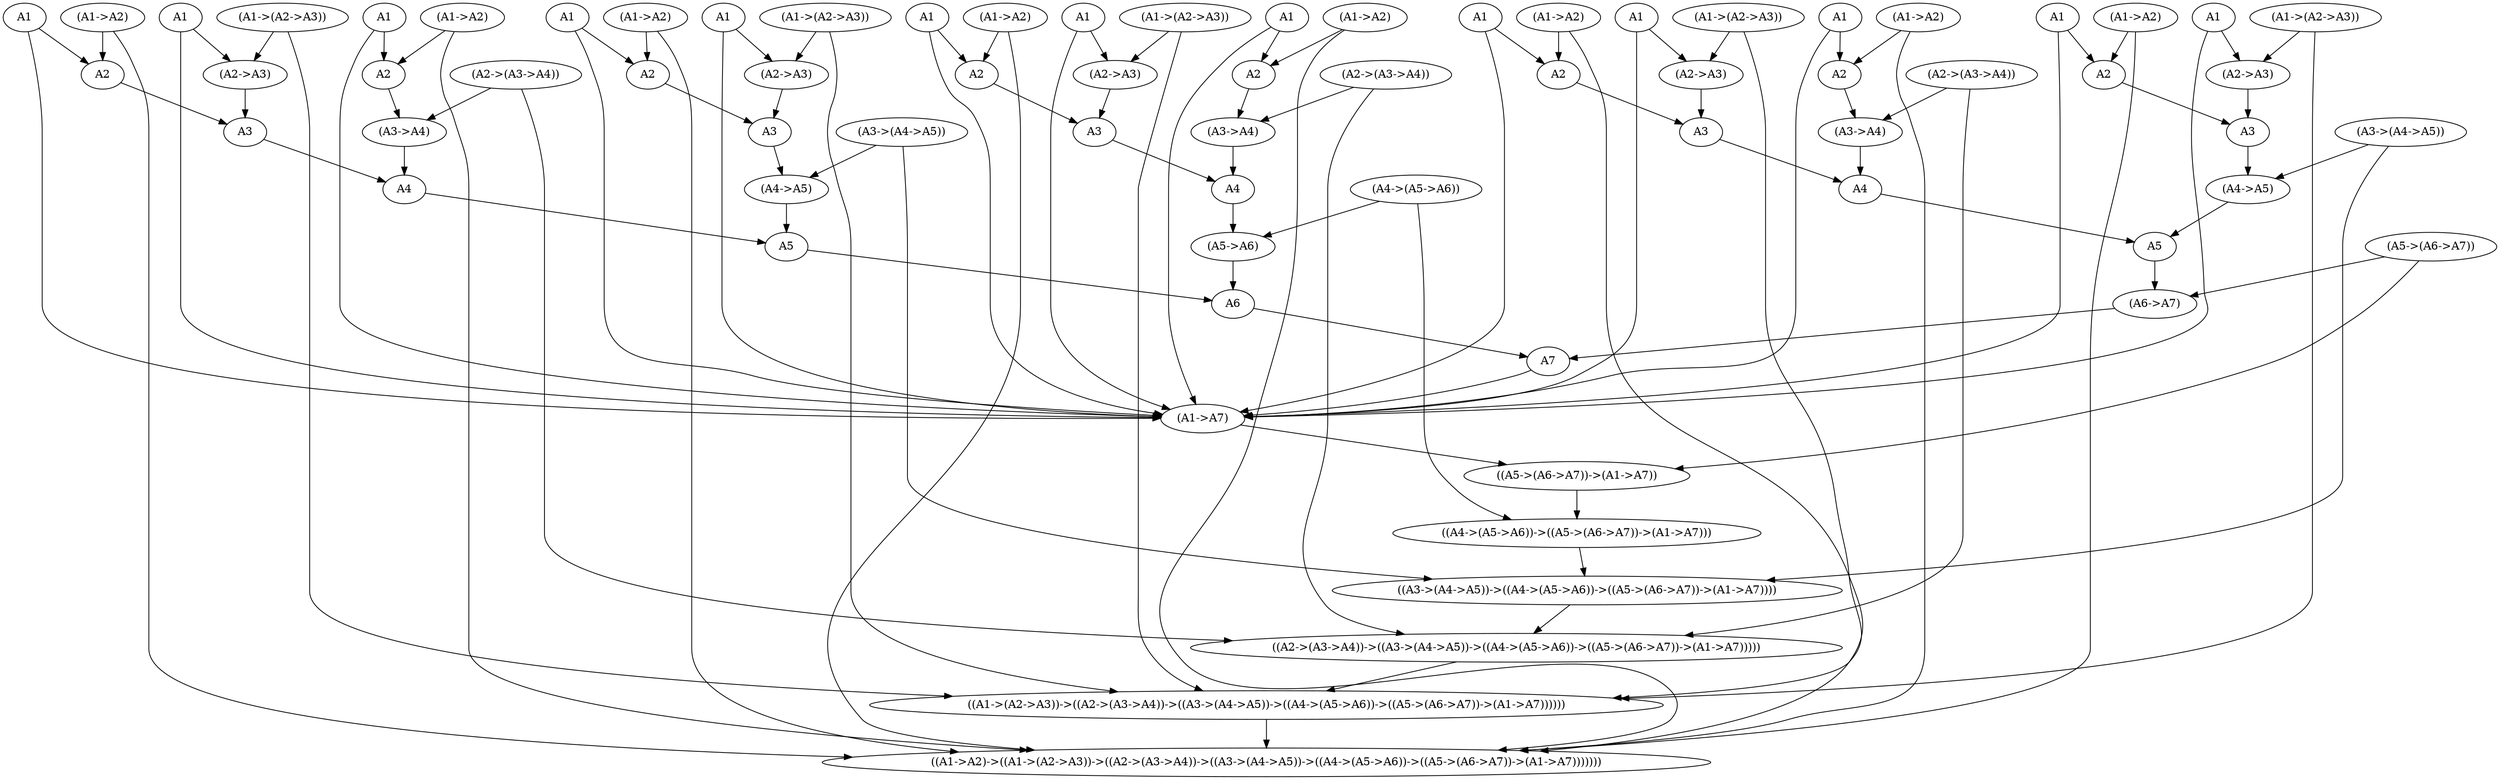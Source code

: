 digraph 1 {
"1" [label="((A1->A2)->((A1->(A2->A3))->((A2->(A3->A4))->((A3->(A4->A5))->((A4->(A5->A6))->((A5->(A6->A7))->(A1->A7)))))))"];
"2" [label="((A1->(A2->A3))->((A2->(A3->A4))->((A3->(A4->A5))->((A4->(A5->A6))->((A5->(A6->A7))->(A1->A7))))))"];
"2" -> "1";
"3" [label="((A2->(A3->A4))->((A3->(A4->A5))->((A4->(A5->A6))->((A5->(A6->A7))->(A1->A7)))))"];
"3" -> "2";
"4" [label="((A3->(A4->A5))->((A4->(A5->A6))->((A5->(A6->A7))->(A1->A7))))"];
"4" -> "3";
"5" [label="((A4->(A5->A6))->((A5->(A6->A7))->(A1->A7)))"];
"5" -> "4";
"6" [label="((A5->(A6->A7))->(A1->A7))"];
"6" -> "5";
"7" [label="(A1->A7)"];
"7" -> "6";
"8" [label="A7"];
"8" -> "7";
"9" [label="A6"];
"9" -> "8";
"10" [label="A5"];
"10" -> "9";
"11" [label="A4"];
"11" -> "10";
"12" [label="A3"];
"12" -> "11";
"13" [label="A2"];
"13" -> "12";
"14" [label="A1"];
"14" -> "13";
"14" -> "7" [comment=discharge];
"15" [label="(A1->A2)"];
"15" -> "13";
"15" -> "1" [comment=discharge];
"16" [label="(A2->A3)"];
"16" -> "12";
"17" [label="A1"];
"17" -> "16";
"17" -> "7" [comment=discharge];
"18" [label="(A1->(A2->A3))"];
"18" -> "16";
"18" -> "2" [comment=discharge];
"19" [label="(A3->A4)"];
"19" -> "11";
"20" [label="A2"];
"20" -> "19";
"21" [label="A1"];
"21" -> "20";
"21" -> "7" [comment=discharge];
"22" [label="(A1->A2)"];
"22" -> "20";
"22" -> "1" [comment=discharge];
"23" [label="(A2->(A3->A4))"];
"23" -> "19";
"23" -> "3" [comment=discharge];
"24" [label="(A4->A5)"];
"24" -> "10";
"25" [label="A3"];
"25" -> "24";
"26" [label="A2"];
"26" -> "25";
"27" [label="A1"];
"27" -> "26";
"27" -> "7" [comment=discharge];
"28" [label="(A1->A2)"];
"28" -> "26";
"28" -> "1" [comment=discharge];
"29" [label="(A2->A3)"];
"29" -> "25";
"30" [label="A1"];
"30" -> "29";
"30" -> "7" [comment=discharge];
"31" [label="(A1->(A2->A3))"];
"31" -> "29";
"31" -> "2" [comment=discharge];
"32" [label="(A3->(A4->A5))"];
"32" -> "24";
"32" -> "4" [comment=discharge];
"33" [label="(A5->A6)"];
"33" -> "9";
"34" [label="A4"];
"34" -> "33";
"35" [label="A3"];
"35" -> "34";
"36" [label="A2"];
"36" -> "35";
"37" [label="A1"];
"37" -> "36";
"37" -> "7" [comment=discharge];
"38" [label="(A1->A2)"];
"38" -> "36";
"38" -> "1" [comment=discharge];
"39" [label="(A2->A3)"];
"39" -> "35";
"40" [label="A1"];
"40" -> "39";
"40" -> "7" [comment=discharge];
"41" [label="(A1->(A2->A3))"];
"41" -> "39";
"41" -> "2" [comment=discharge];
"42" [label="(A3->A4)"];
"42" -> "34";
"43" [label="A2"];
"43" -> "42";
"44" [label="A1"];
"44" -> "43";
"44" -> "7" [comment=discharge];
"45" [label="(A1->A2)"];
"45" -> "43";
"45" -> "1" [comment=discharge];
"46" [label="(A2->(A3->A4))"];
"46" -> "42";
"46" -> "3" [comment=discharge];
"47" [label="(A4->(A5->A6))"];
"47" -> "33";
"47" -> "5" [comment=discharge];
"48" [label="(A6->A7)"];
"48" -> "8";
"49" [label="A5"];
"49" -> "48";
"50" [label="A4"];
"50" -> "49";
"51" [label="A3"];
"51" -> "50";
"52" [label="A2"];
"52" -> "51";
"53" [label="A1"];
"53" -> "52";
"53" -> "7" [comment=discharge];
"54" [label="(A1->A2)"];
"54" -> "52";
"54" -> "1" [comment=discharge];
"55" [label="(A2->A3)"];
"55" -> "51";
"56" [label="A1"];
"56" -> "55";
"56" -> "7" [comment=discharge];
"57" [label="(A1->(A2->A3))"];
"57" -> "55";
"57" -> "2" [comment=discharge];
"58" [label="(A3->A4)"];
"58" -> "50";
"59" [label="A2"];
"59" -> "58";
"60" [label="A1"];
"60" -> "59";
"60" -> "7" [comment=discharge];
"61" [label="(A1->A2)"];
"61" -> "59";
"61" -> "1" [comment=discharge];
"62" [label="(A2->(A3->A4))"];
"62" -> "58";
"62" -> "3" [comment=discharge];
"63" [label="(A4->A5)"];
"63" -> "49";
"64" [label="A3"];
"64" -> "63";
"65" [label="A2"];
"65" -> "64";
"66" [label="A1"];
"66" -> "65";
"66" -> "7" [comment=discharge];
"67" [label="(A1->A2)"];
"67" -> "65";
"67" -> "1" [comment=discharge];
"68" [label="(A2->A3)"];
"68" -> "64";
"69" [label="A1"];
"69" -> "68";
"69" -> "7" [comment=discharge];
"70" [label="(A1->(A2->A3))"];
"70" -> "68";
"70" -> "2" [comment=discharge];
"71" [label="(A3->(A4->A5))"];
"71" -> "63";
"71" -> "4" [comment=discharge];
"72" [label="(A5->(A6->A7))"];
"72" -> "48";
"72" -> "6" [comment=discharge];
}
